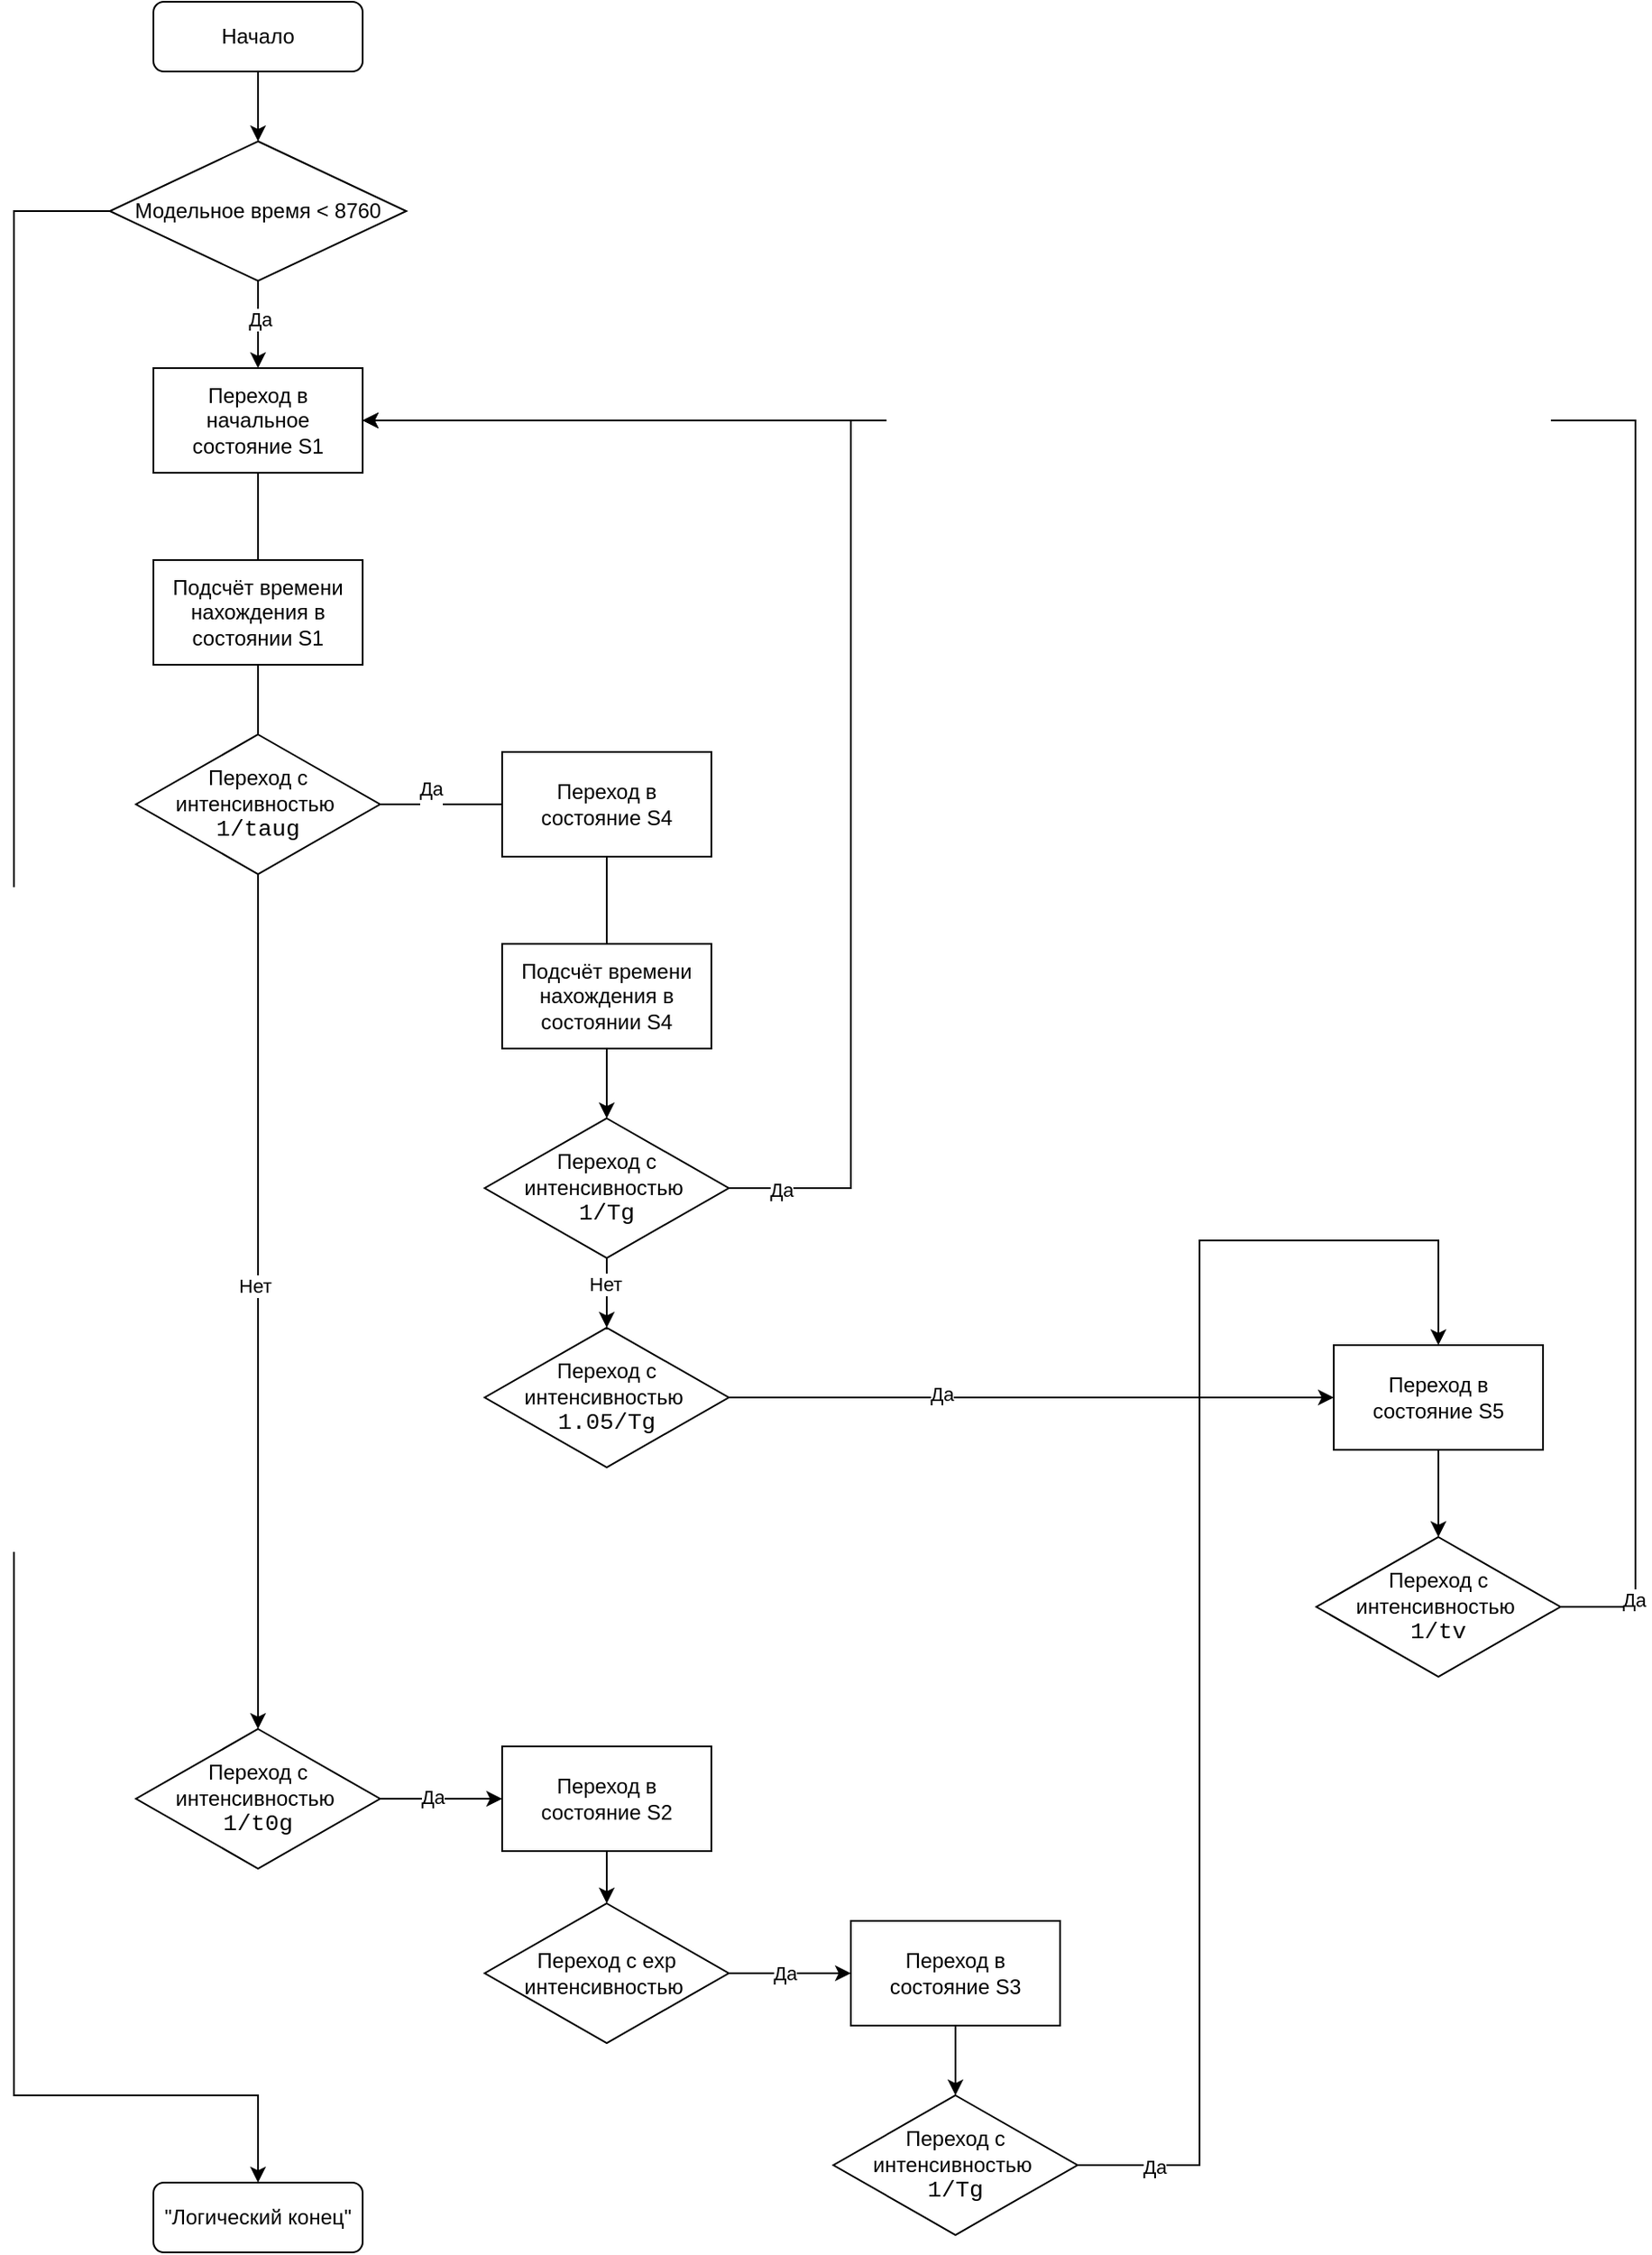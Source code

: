 <mxfile version="24.7.17">
  <diagram id="C5RBs43oDa-KdzZeNtuy" name="Page-1">
    <mxGraphModel dx="3187" dy="1858" grid="1" gridSize="10" guides="1" tooltips="1" connect="1" arrows="1" fold="1" page="1" pageScale="1" pageWidth="827" pageHeight="1169" math="0" shadow="0">
      <root>
        <mxCell id="WIyWlLk6GJQsqaUBKTNV-0" />
        <mxCell id="WIyWlLk6GJQsqaUBKTNV-1" parent="WIyWlLk6GJQsqaUBKTNV-0" />
        <mxCell id="EJMl3LAZy8YmI0-ctrb4-38" style="edgeStyle=orthogonalEdgeStyle;rounded=0;orthogonalLoop=1;jettySize=auto;html=1;entryX=0.5;entryY=0;entryDx=0;entryDy=0;" edge="1" parent="WIyWlLk6GJQsqaUBKTNV-1" source="WIyWlLk6GJQsqaUBKTNV-3" target="EJMl3LAZy8YmI0-ctrb4-34">
          <mxGeometry relative="1" as="geometry" />
        </mxCell>
        <mxCell id="WIyWlLk6GJQsqaUBKTNV-3" value="Начало" style="rounded=1;whiteSpace=wrap;html=1;fontSize=12;glass=0;strokeWidth=1;shadow=0;" parent="WIyWlLk6GJQsqaUBKTNV-1" vertex="1">
          <mxGeometry x="160" y="10" width="120" height="40" as="geometry" />
        </mxCell>
        <mxCell id="WIyWlLk6GJQsqaUBKTNV-11" value="&quot;Логический конец&quot;" style="rounded=1;whiteSpace=wrap;html=1;fontSize=12;glass=0;strokeWidth=1;shadow=0;" parent="WIyWlLk6GJQsqaUBKTNV-1" vertex="1">
          <mxGeometry x="160" y="1260" width="120" height="40" as="geometry" />
        </mxCell>
        <mxCell id="EJMl3LAZy8YmI0-ctrb4-5" style="edgeStyle=orthogonalEdgeStyle;rounded=0;orthogonalLoop=1;jettySize=auto;html=1;entryX=0.5;entryY=0;entryDx=0;entryDy=0;endArrow=none;endFill=0;" edge="1" parent="WIyWlLk6GJQsqaUBKTNV-1" source="EJMl3LAZy8YmI0-ctrb4-3" target="EJMl3LAZy8YmI0-ctrb4-8">
          <mxGeometry relative="1" as="geometry" />
        </mxCell>
        <mxCell id="EJMl3LAZy8YmI0-ctrb4-3" value="Переход в начальное состояние S1" style="rounded=0;whiteSpace=wrap;html=1;" vertex="1" parent="WIyWlLk6GJQsqaUBKTNV-1">
          <mxGeometry x="160" y="220" width="120" height="60" as="geometry" />
        </mxCell>
        <mxCell id="EJMl3LAZy8YmI0-ctrb4-7" style="edgeStyle=orthogonalEdgeStyle;rounded=0;orthogonalLoop=1;jettySize=auto;html=1;entryX=0;entryY=0.5;entryDx=0;entryDy=0;endArrow=none;endFill=0;" edge="1" parent="WIyWlLk6GJQsqaUBKTNV-1" source="EJMl3LAZy8YmI0-ctrb4-4" target="EJMl3LAZy8YmI0-ctrb4-6">
          <mxGeometry relative="1" as="geometry" />
        </mxCell>
        <mxCell id="EJMl3LAZy8YmI0-ctrb4-39" value="Да&lt;div&gt;&lt;br&gt;&lt;/div&gt;" style="edgeLabel;html=1;align=center;verticalAlign=middle;resizable=0;points=[];" vertex="1" connectable="0" parent="EJMl3LAZy8YmI0-ctrb4-7">
          <mxGeometry x="-0.157" y="3" relative="1" as="geometry">
            <mxPoint x="-1" y="1" as="offset" />
          </mxGeometry>
        </mxCell>
        <mxCell id="EJMl3LAZy8YmI0-ctrb4-24" style="edgeStyle=orthogonalEdgeStyle;rounded=0;orthogonalLoop=1;jettySize=auto;html=1;entryX=0.5;entryY=0;entryDx=0;entryDy=0;" edge="1" parent="WIyWlLk6GJQsqaUBKTNV-1" source="EJMl3LAZy8YmI0-ctrb4-4" target="EJMl3LAZy8YmI0-ctrb4-23">
          <mxGeometry relative="1" as="geometry" />
        </mxCell>
        <mxCell id="EJMl3LAZy8YmI0-ctrb4-40" value="Нет" style="edgeLabel;html=1;align=center;verticalAlign=middle;resizable=0;points=[];" vertex="1" connectable="0" parent="EJMl3LAZy8YmI0-ctrb4-24">
          <mxGeometry x="-0.036" y="-2" relative="1" as="geometry">
            <mxPoint as="offset" />
          </mxGeometry>
        </mxCell>
        <mxCell id="EJMl3LAZy8YmI0-ctrb4-4" value="Переход с интенсивностью&amp;nbsp;&lt;div&gt;&lt;span style=&quot;color: rgb(0, 0, 0); font-family: &amp;quot;Courier New&amp;quot;; font-size: 10pt; white-space: pre; background-color: rgb(255, 255, 255);&quot;&gt;1/taug&lt;/span&gt;&lt;/div&gt;" style="rhombus;whiteSpace=wrap;html=1;" vertex="1" parent="WIyWlLk6GJQsqaUBKTNV-1">
          <mxGeometry x="150" y="430" width="140" height="80" as="geometry" />
        </mxCell>
        <mxCell id="EJMl3LAZy8YmI0-ctrb4-11" style="edgeStyle=orthogonalEdgeStyle;rounded=0;orthogonalLoop=1;jettySize=auto;html=1;entryX=0.5;entryY=0;entryDx=0;entryDy=0;endArrow=none;endFill=0;" edge="1" parent="WIyWlLk6GJQsqaUBKTNV-1" source="EJMl3LAZy8YmI0-ctrb4-6" target="EJMl3LAZy8YmI0-ctrb4-10">
          <mxGeometry relative="1" as="geometry" />
        </mxCell>
        <mxCell id="EJMl3LAZy8YmI0-ctrb4-6" value="Переход в состояние S4" style="rounded=0;whiteSpace=wrap;html=1;" vertex="1" parent="WIyWlLk6GJQsqaUBKTNV-1">
          <mxGeometry x="360" y="440" width="120" height="60" as="geometry" />
        </mxCell>
        <mxCell id="EJMl3LAZy8YmI0-ctrb4-9" style="edgeStyle=orthogonalEdgeStyle;rounded=0;orthogonalLoop=1;jettySize=auto;html=1;entryX=0.5;entryY=0;entryDx=0;entryDy=0;endArrow=none;endFill=0;" edge="1" parent="WIyWlLk6GJQsqaUBKTNV-1" source="EJMl3LAZy8YmI0-ctrb4-8" target="EJMl3LAZy8YmI0-ctrb4-4">
          <mxGeometry relative="1" as="geometry" />
        </mxCell>
        <mxCell id="EJMl3LAZy8YmI0-ctrb4-8" value="Подсчёт времени нахождения в состоянии S1" style="rounded=0;whiteSpace=wrap;html=1;" vertex="1" parent="WIyWlLk6GJQsqaUBKTNV-1">
          <mxGeometry x="160" y="330" width="120" height="60" as="geometry" />
        </mxCell>
        <mxCell id="EJMl3LAZy8YmI0-ctrb4-13" style="edgeStyle=orthogonalEdgeStyle;rounded=0;orthogonalLoop=1;jettySize=auto;html=1;entryX=0.5;entryY=0;entryDx=0;entryDy=0;" edge="1" parent="WIyWlLk6GJQsqaUBKTNV-1" source="EJMl3LAZy8YmI0-ctrb4-10" target="EJMl3LAZy8YmI0-ctrb4-12">
          <mxGeometry relative="1" as="geometry" />
        </mxCell>
        <mxCell id="EJMl3LAZy8YmI0-ctrb4-10" value="Подсчёт времени нахождения в состоянии S4" style="rounded=0;whiteSpace=wrap;html=1;" vertex="1" parent="WIyWlLk6GJQsqaUBKTNV-1">
          <mxGeometry x="360" y="550" width="120" height="60" as="geometry" />
        </mxCell>
        <mxCell id="EJMl3LAZy8YmI0-ctrb4-14" style="edgeStyle=orthogonalEdgeStyle;rounded=0;orthogonalLoop=1;jettySize=auto;html=1;entryX=1;entryY=0.5;entryDx=0;entryDy=0;" edge="1" parent="WIyWlLk6GJQsqaUBKTNV-1" source="EJMl3LAZy8YmI0-ctrb4-12" target="EJMl3LAZy8YmI0-ctrb4-3">
          <mxGeometry relative="1" as="geometry">
            <Array as="points">
              <mxPoint x="560" y="690" />
              <mxPoint x="560" y="250" />
            </Array>
          </mxGeometry>
        </mxCell>
        <mxCell id="EJMl3LAZy8YmI0-ctrb4-48" value="Да" style="edgeLabel;html=1;align=center;verticalAlign=middle;resizable=0;points=[];" vertex="1" connectable="0" parent="EJMl3LAZy8YmI0-ctrb4-14">
          <mxGeometry x="-0.925" y="-1" relative="1" as="geometry">
            <mxPoint as="offset" />
          </mxGeometry>
        </mxCell>
        <mxCell id="EJMl3LAZy8YmI0-ctrb4-17" style="edgeStyle=orthogonalEdgeStyle;rounded=0;orthogonalLoop=1;jettySize=auto;html=1;" edge="1" parent="WIyWlLk6GJQsqaUBKTNV-1" source="EJMl3LAZy8YmI0-ctrb4-12" target="EJMl3LAZy8YmI0-ctrb4-16">
          <mxGeometry relative="1" as="geometry" />
        </mxCell>
        <mxCell id="EJMl3LAZy8YmI0-ctrb4-49" value="Нет" style="edgeLabel;html=1;align=center;verticalAlign=middle;resizable=0;points=[];" vertex="1" connectable="0" parent="EJMl3LAZy8YmI0-ctrb4-17">
          <mxGeometry x="-0.244" y="-1" relative="1" as="geometry">
            <mxPoint as="offset" />
          </mxGeometry>
        </mxCell>
        <mxCell id="EJMl3LAZy8YmI0-ctrb4-12" value="Переход с интенсивностью&amp;nbsp;&lt;div&gt;&lt;span style=&quot;color: rgb(0, 0, 0); font-family: &amp;quot;Courier New&amp;quot;; font-size: 10pt; white-space: pre; background-color: rgb(255, 255, 255);&quot;&gt;1/Tg&lt;/span&gt;&lt;/div&gt;" style="rhombus;whiteSpace=wrap;html=1;" vertex="1" parent="WIyWlLk6GJQsqaUBKTNV-1">
          <mxGeometry x="350" y="650" width="140" height="80" as="geometry" />
        </mxCell>
        <mxCell id="EJMl3LAZy8YmI0-ctrb4-19" style="edgeStyle=orthogonalEdgeStyle;rounded=0;orthogonalLoop=1;jettySize=auto;html=1;entryX=0;entryY=0.5;entryDx=0;entryDy=0;" edge="1" parent="WIyWlLk6GJQsqaUBKTNV-1" source="EJMl3LAZy8YmI0-ctrb4-16" target="EJMl3LAZy8YmI0-ctrb4-18">
          <mxGeometry relative="1" as="geometry" />
        </mxCell>
        <mxCell id="EJMl3LAZy8YmI0-ctrb4-47" value="Да" style="edgeLabel;html=1;align=center;verticalAlign=middle;resizable=0;points=[];" vertex="1" connectable="0" parent="EJMl3LAZy8YmI0-ctrb4-19">
          <mxGeometry x="-0.296" y="2" relative="1" as="geometry">
            <mxPoint as="offset" />
          </mxGeometry>
        </mxCell>
        <mxCell id="EJMl3LAZy8YmI0-ctrb4-16" value="Переход с интенсивностью&amp;nbsp;&lt;div&gt;&lt;span style=&quot;color: rgb(0, 0, 0); font-family: &amp;quot;Courier New&amp;quot;; font-size: 10pt; white-space: pre; background-color: rgb(255, 255, 255);&quot;&gt;1.05/Tg&lt;/span&gt;&lt;/div&gt;" style="rhombus;whiteSpace=wrap;html=1;" vertex="1" parent="WIyWlLk6GJQsqaUBKTNV-1">
          <mxGeometry x="350" y="770" width="140" height="80" as="geometry" />
        </mxCell>
        <mxCell id="EJMl3LAZy8YmI0-ctrb4-21" style="edgeStyle=orthogonalEdgeStyle;rounded=0;orthogonalLoop=1;jettySize=auto;html=1;exitX=0.5;exitY=1;exitDx=0;exitDy=0;entryX=0.5;entryY=0;entryDx=0;entryDy=0;" edge="1" parent="WIyWlLk6GJQsqaUBKTNV-1" source="EJMl3LAZy8YmI0-ctrb4-18" target="EJMl3LAZy8YmI0-ctrb4-20">
          <mxGeometry relative="1" as="geometry">
            <mxPoint x="897" y="880" as="targetPoint" />
          </mxGeometry>
        </mxCell>
        <mxCell id="EJMl3LAZy8YmI0-ctrb4-18" value="Переход в состояние S5" style="rounded=0;whiteSpace=wrap;html=1;" vertex="1" parent="WIyWlLk6GJQsqaUBKTNV-1">
          <mxGeometry x="837" y="780" width="120" height="60" as="geometry" />
        </mxCell>
        <mxCell id="EJMl3LAZy8YmI0-ctrb4-22" style="edgeStyle=orthogonalEdgeStyle;rounded=0;orthogonalLoop=1;jettySize=auto;html=1;entryX=1;entryY=0.5;entryDx=0;entryDy=0;exitX=1;exitY=0.5;exitDx=0;exitDy=0;" edge="1" parent="WIyWlLk6GJQsqaUBKTNV-1" source="EJMl3LAZy8YmI0-ctrb4-20" target="EJMl3LAZy8YmI0-ctrb4-3">
          <mxGeometry relative="1" as="geometry">
            <Array as="points">
              <mxPoint x="1010" y="930" />
              <mxPoint x="1010" y="250" />
            </Array>
          </mxGeometry>
        </mxCell>
        <mxCell id="EJMl3LAZy8YmI0-ctrb4-46" value="Да" style="edgeLabel;html=1;align=center;verticalAlign=middle;resizable=0;points=[];" vertex="1" connectable="0" parent="EJMl3LAZy8YmI0-ctrb4-22">
          <mxGeometry x="-0.935" y="1" relative="1" as="geometry">
            <mxPoint as="offset" />
          </mxGeometry>
        </mxCell>
        <mxCell id="EJMl3LAZy8YmI0-ctrb4-20" value="Переход с интенсивностью&amp;nbsp;&lt;div&gt;&lt;span style=&quot;color: rgb(0, 0, 0); font-family: &amp;quot;Courier New&amp;quot;; font-size: 10pt; white-space: pre; background-color: rgb(255, 255, 255);&quot;&gt;1/tv&lt;/span&gt;&lt;/div&gt;" style="rhombus;whiteSpace=wrap;html=1;" vertex="1" parent="WIyWlLk6GJQsqaUBKTNV-1">
          <mxGeometry x="827" y="890" width="140" height="80" as="geometry" />
        </mxCell>
        <mxCell id="EJMl3LAZy8YmI0-ctrb4-26" style="edgeStyle=orthogonalEdgeStyle;rounded=0;orthogonalLoop=1;jettySize=auto;html=1;entryX=0;entryY=0.5;entryDx=0;entryDy=0;" edge="1" parent="WIyWlLk6GJQsqaUBKTNV-1" source="EJMl3LAZy8YmI0-ctrb4-23" target="EJMl3LAZy8YmI0-ctrb4-25">
          <mxGeometry relative="1" as="geometry" />
        </mxCell>
        <mxCell id="EJMl3LAZy8YmI0-ctrb4-41" value="Да" style="edgeLabel;html=1;align=center;verticalAlign=middle;resizable=0;points=[];" vertex="1" connectable="0" parent="EJMl3LAZy8YmI0-ctrb4-26">
          <mxGeometry x="-0.121" y="1" relative="1" as="geometry">
            <mxPoint x="-1" as="offset" />
          </mxGeometry>
        </mxCell>
        <mxCell id="EJMl3LAZy8YmI0-ctrb4-23" value="Переход с интенсивностью&amp;nbsp;&lt;div&gt;&lt;span style=&quot;color: rgb(0, 0, 0); font-family: &amp;quot;Courier New&amp;quot;; font-size: 10pt; white-space: pre; background-color: rgb(255, 255, 255);&quot;&gt;1/t0g&lt;/span&gt;&lt;/div&gt;" style="rhombus;whiteSpace=wrap;html=1;" vertex="1" parent="WIyWlLk6GJQsqaUBKTNV-1">
          <mxGeometry x="150" y="1000" width="140" height="80" as="geometry" />
        </mxCell>
        <mxCell id="EJMl3LAZy8YmI0-ctrb4-28" style="edgeStyle=orthogonalEdgeStyle;rounded=0;orthogonalLoop=1;jettySize=auto;html=1;exitX=0.5;exitY=1;exitDx=0;exitDy=0;entryX=0.5;entryY=0;entryDx=0;entryDy=0;" edge="1" parent="WIyWlLk6GJQsqaUBKTNV-1" source="EJMl3LAZy8YmI0-ctrb4-25" target="EJMl3LAZy8YmI0-ctrb4-27">
          <mxGeometry relative="1" as="geometry" />
        </mxCell>
        <mxCell id="EJMl3LAZy8YmI0-ctrb4-25" value="Переход в состояние S2" style="rounded=0;whiteSpace=wrap;html=1;" vertex="1" parent="WIyWlLk6GJQsqaUBKTNV-1">
          <mxGeometry x="360" y="1010" width="120" height="60" as="geometry" />
        </mxCell>
        <mxCell id="EJMl3LAZy8YmI0-ctrb4-30" style="edgeStyle=orthogonalEdgeStyle;rounded=0;orthogonalLoop=1;jettySize=auto;html=1;entryX=0;entryY=0.5;entryDx=0;entryDy=0;" edge="1" parent="WIyWlLk6GJQsqaUBKTNV-1" source="EJMl3LAZy8YmI0-ctrb4-27" target="EJMl3LAZy8YmI0-ctrb4-29">
          <mxGeometry relative="1" as="geometry" />
        </mxCell>
        <mxCell id="EJMl3LAZy8YmI0-ctrb4-43" value="Да" style="edgeLabel;html=1;align=center;verticalAlign=middle;resizable=0;points=[];" vertex="1" connectable="0" parent="EJMl3LAZy8YmI0-ctrb4-30">
          <mxGeometry x="-0.088" relative="1" as="geometry">
            <mxPoint as="offset" />
          </mxGeometry>
        </mxCell>
        <mxCell id="EJMl3LAZy8YmI0-ctrb4-27" value="Переход с exp интенсивностью&amp;nbsp;" style="rhombus;whiteSpace=wrap;html=1;" vertex="1" parent="WIyWlLk6GJQsqaUBKTNV-1">
          <mxGeometry x="350" y="1100" width="140" height="80" as="geometry" />
        </mxCell>
        <mxCell id="EJMl3LAZy8YmI0-ctrb4-32" style="edgeStyle=orthogonalEdgeStyle;rounded=0;orthogonalLoop=1;jettySize=auto;html=1;entryX=0.5;entryY=0;entryDx=0;entryDy=0;" edge="1" parent="WIyWlLk6GJQsqaUBKTNV-1" source="EJMl3LAZy8YmI0-ctrb4-29" target="EJMl3LAZy8YmI0-ctrb4-31">
          <mxGeometry relative="1" as="geometry" />
        </mxCell>
        <mxCell id="EJMl3LAZy8YmI0-ctrb4-29" value="Переход в состояние S3" style="rounded=0;whiteSpace=wrap;html=1;" vertex="1" parent="WIyWlLk6GJQsqaUBKTNV-1">
          <mxGeometry x="560" y="1110" width="120" height="60" as="geometry" />
        </mxCell>
        <mxCell id="EJMl3LAZy8YmI0-ctrb4-33" style="edgeStyle=orthogonalEdgeStyle;rounded=0;orthogonalLoop=1;jettySize=auto;html=1;entryX=0.5;entryY=0;entryDx=0;entryDy=0;" edge="1" parent="WIyWlLk6GJQsqaUBKTNV-1" source="EJMl3LAZy8YmI0-ctrb4-31" target="EJMl3LAZy8YmI0-ctrb4-18">
          <mxGeometry relative="1" as="geometry">
            <Array as="points">
              <mxPoint x="760" y="1250" />
              <mxPoint x="760" y="720" />
              <mxPoint x="897" y="720" />
            </Array>
          </mxGeometry>
        </mxCell>
        <mxCell id="EJMl3LAZy8YmI0-ctrb4-44" value="Да" style="edgeLabel;html=1;align=center;verticalAlign=middle;resizable=0;points=[];" vertex="1" connectable="0" parent="EJMl3LAZy8YmI0-ctrb4-33">
          <mxGeometry x="-0.891" y="-1" relative="1" as="geometry">
            <mxPoint as="offset" />
          </mxGeometry>
        </mxCell>
        <mxCell id="EJMl3LAZy8YmI0-ctrb4-31" value="Переход с интенсивностью&amp;nbsp;&lt;div&gt;&lt;span style=&quot;color: rgb(0, 0, 0); font-family: &amp;quot;Courier New&amp;quot;; font-size: 10pt; white-space: pre; background-color: rgb(255, 255, 255);&quot;&gt;1/Tg&lt;/span&gt;&lt;/div&gt;" style="rhombus;whiteSpace=wrap;html=1;" vertex="1" parent="WIyWlLk6GJQsqaUBKTNV-1">
          <mxGeometry x="550" y="1210" width="140" height="80" as="geometry" />
        </mxCell>
        <mxCell id="EJMl3LAZy8YmI0-ctrb4-35" style="edgeStyle=orthogonalEdgeStyle;rounded=0;orthogonalLoop=1;jettySize=auto;html=1;entryX=0.5;entryY=0;entryDx=0;entryDy=0;" edge="1" parent="WIyWlLk6GJQsqaUBKTNV-1" source="EJMl3LAZy8YmI0-ctrb4-34" target="EJMl3LAZy8YmI0-ctrb4-3">
          <mxGeometry relative="1" as="geometry" />
        </mxCell>
        <mxCell id="EJMl3LAZy8YmI0-ctrb4-36" value="Да" style="edgeLabel;html=1;align=center;verticalAlign=middle;resizable=0;points=[];" vertex="1" connectable="0" parent="EJMl3LAZy8YmI0-ctrb4-35">
          <mxGeometry x="-0.145" y="1" relative="1" as="geometry">
            <mxPoint as="offset" />
          </mxGeometry>
        </mxCell>
        <mxCell id="EJMl3LAZy8YmI0-ctrb4-37" style="edgeStyle=orthogonalEdgeStyle;rounded=0;orthogonalLoop=1;jettySize=auto;html=1;entryX=0.5;entryY=0;entryDx=0;entryDy=0;" edge="1" parent="WIyWlLk6GJQsqaUBKTNV-1" source="EJMl3LAZy8YmI0-ctrb4-34" target="WIyWlLk6GJQsqaUBKTNV-11">
          <mxGeometry relative="1" as="geometry">
            <Array as="points">
              <mxPoint x="80" y="130" />
              <mxPoint x="80" y="1210" />
              <mxPoint x="220" y="1210" />
            </Array>
          </mxGeometry>
        </mxCell>
        <mxCell id="EJMl3LAZy8YmI0-ctrb4-34" value="Модельное время &amp;lt; 8760" style="rhombus;whiteSpace=wrap;html=1;" vertex="1" parent="WIyWlLk6GJQsqaUBKTNV-1">
          <mxGeometry x="135" y="90" width="170" height="80" as="geometry" />
        </mxCell>
      </root>
    </mxGraphModel>
  </diagram>
</mxfile>
